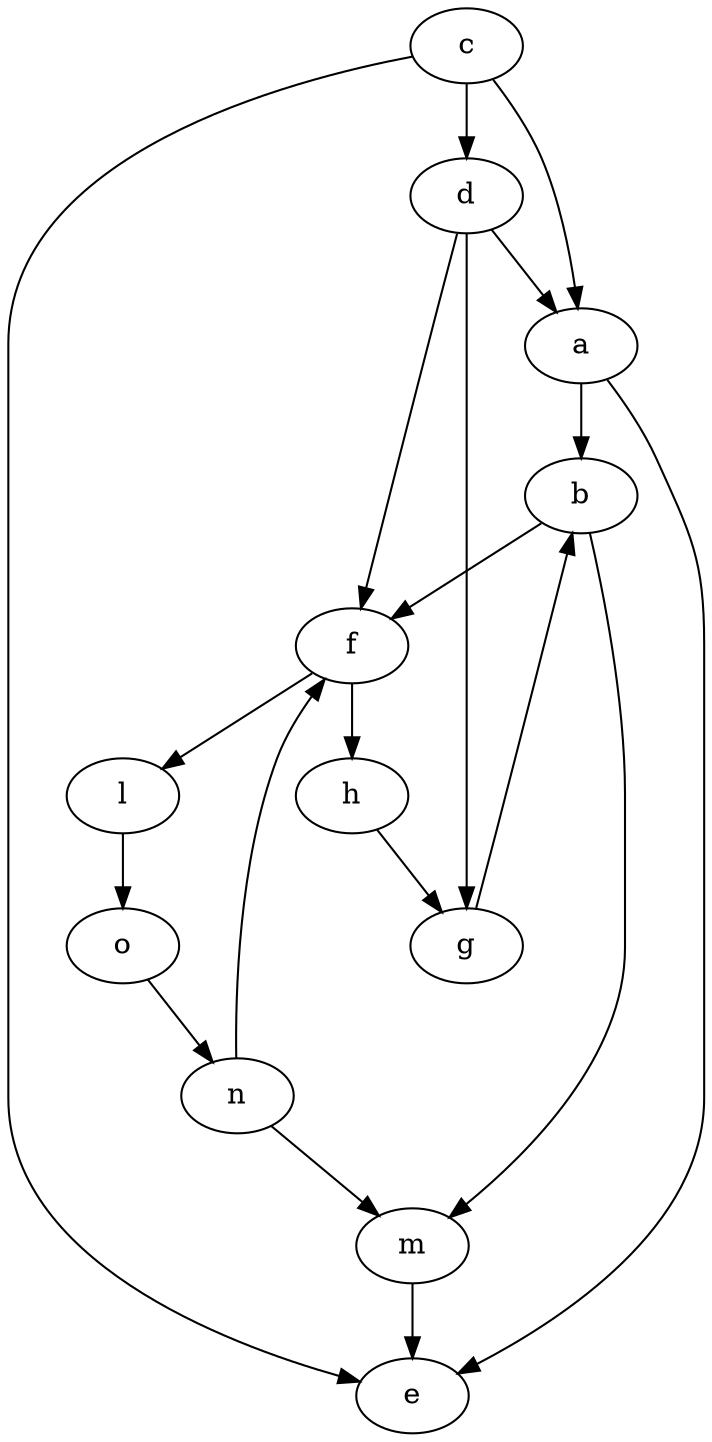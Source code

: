 digraph mio_grafo {
c -> d;
c -> a;
c -> e;
d -> g;
d -> a;
a -> e;
a -> b;
b -> f;
f -> l;
l -> o;
o -> n;
n -> m;
m -> e;
b -> m;
n -> f;
f -> h;
h -> g;
g -> b;
d -> f;
}